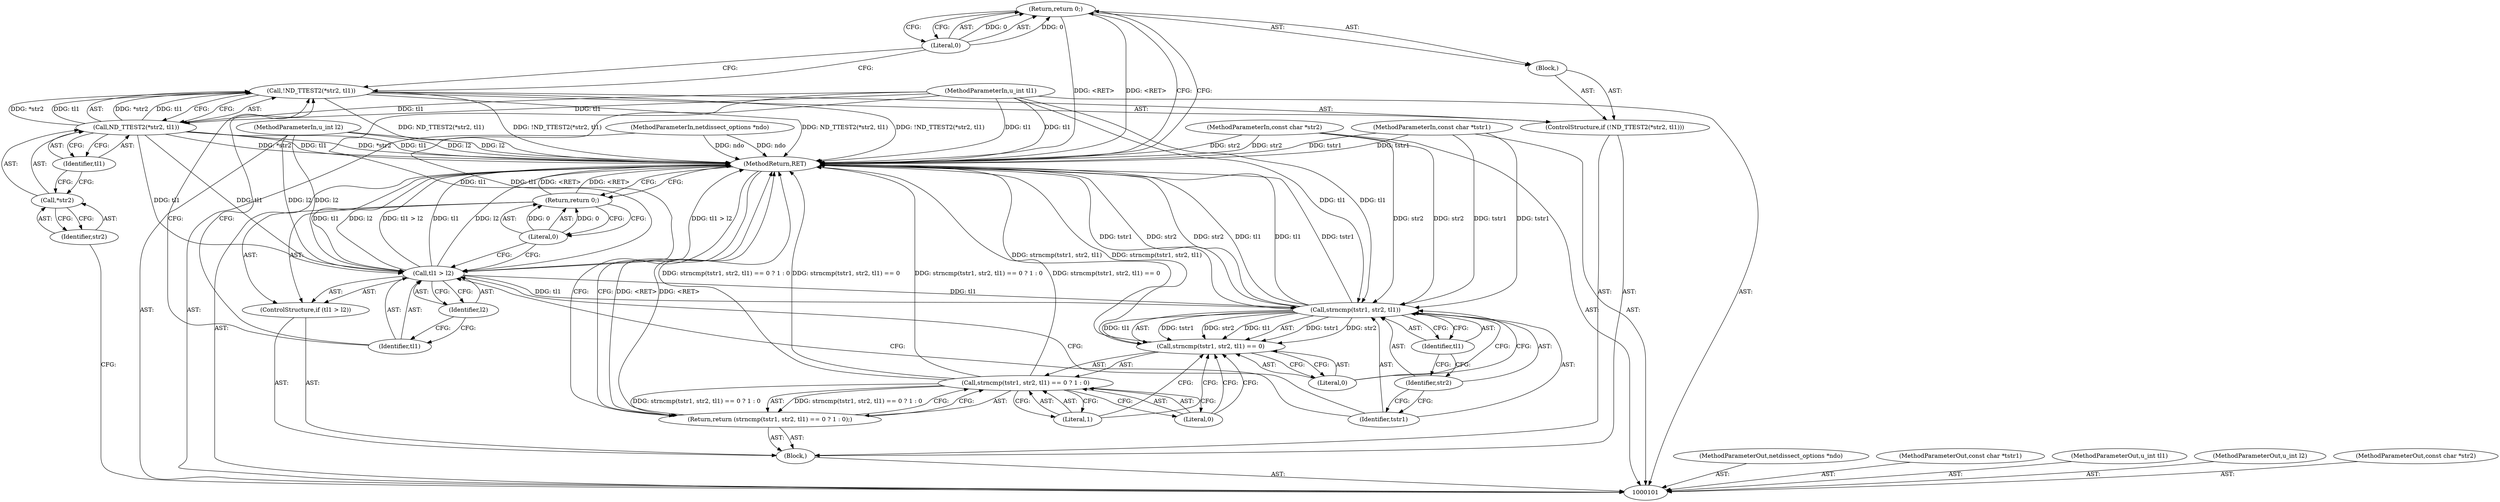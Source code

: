digraph "0_tcpdump_877b66b398518d9501513e0860c9f3a8acc70892_0" {
"1000115" [label="(Return,return 0;)"];
"1000116" [label="(Literal,0)"];
"1000120" [label="(Identifier,l2)"];
"1000117" [label="(ControlStructure,if (tl1 > l2))"];
"1000118" [label="(Call,tl1 > l2)"];
"1000119" [label="(Identifier,tl1)"];
"1000122" [label="(Literal,0)"];
"1000121" [label="(Return,return 0;)"];
"1000123" [label="(Return,return (strncmp(tstr1, str2, tl1) == 0 ? 1 : 0);)"];
"1000127" [label="(Identifier,tstr1)"];
"1000128" [label="(Identifier,str2)"];
"1000129" [label="(Identifier,tl1)"];
"1000130" [label="(Literal,0)"];
"1000131" [label="(Literal,1)"];
"1000132" [label="(Literal,0)"];
"1000124" [label="(Call,strncmp(tstr1, str2, tl1) == 0 ? 1 : 0)"];
"1000125" [label="(Call,strncmp(tstr1, str2, tl1) == 0)"];
"1000126" [label="(Call,strncmp(tstr1, str2, tl1))"];
"1000133" [label="(MethodReturn,RET)"];
"1000102" [label="(MethodParameterIn,netdissect_options *ndo)"];
"1000175" [label="(MethodParameterOut,netdissect_options *ndo)"];
"1000103" [label="(MethodParameterIn,const char *tstr1)"];
"1000176" [label="(MethodParameterOut,const char *tstr1)"];
"1000104" [label="(MethodParameterIn,u_int tl1)"];
"1000177" [label="(MethodParameterOut,u_int tl1)"];
"1000106" [label="(MethodParameterIn,u_int l2)"];
"1000179" [label="(MethodParameterOut,u_int l2)"];
"1000105" [label="(MethodParameterIn,const char *str2)"];
"1000178" [label="(MethodParameterOut,const char *str2)"];
"1000107" [label="(Block,)"];
"1000108" [label="(ControlStructure,if (!ND_TTEST2(*str2, tl1)))"];
"1000111" [label="(Call,*str2)"];
"1000112" [label="(Identifier,str2)"];
"1000113" [label="(Identifier,tl1)"];
"1000114" [label="(Block,)"];
"1000109" [label="(Call,!ND_TTEST2(*str2, tl1))"];
"1000110" [label="(Call,ND_TTEST2(*str2, tl1))"];
"1000115" -> "1000114"  [label="AST: "];
"1000115" -> "1000116"  [label="CFG: "];
"1000116" -> "1000115"  [label="AST: "];
"1000133" -> "1000115"  [label="CFG: "];
"1000115" -> "1000133"  [label="DDG: <RET>"];
"1000116" -> "1000115"  [label="DDG: 0"];
"1000116" -> "1000115"  [label="AST: "];
"1000116" -> "1000109"  [label="CFG: "];
"1000115" -> "1000116"  [label="CFG: "];
"1000116" -> "1000115"  [label="DDG: 0"];
"1000120" -> "1000118"  [label="AST: "];
"1000120" -> "1000119"  [label="CFG: "];
"1000118" -> "1000120"  [label="CFG: "];
"1000117" -> "1000107"  [label="AST: "];
"1000118" -> "1000117"  [label="AST: "];
"1000121" -> "1000117"  [label="AST: "];
"1000118" -> "1000117"  [label="AST: "];
"1000118" -> "1000120"  [label="CFG: "];
"1000119" -> "1000118"  [label="AST: "];
"1000120" -> "1000118"  [label="AST: "];
"1000122" -> "1000118"  [label="CFG: "];
"1000127" -> "1000118"  [label="CFG: "];
"1000118" -> "1000133"  [label="DDG: tl1 > l2"];
"1000118" -> "1000133"  [label="DDG: tl1"];
"1000118" -> "1000133"  [label="DDG: l2"];
"1000110" -> "1000118"  [label="DDG: tl1"];
"1000104" -> "1000118"  [label="DDG: tl1"];
"1000106" -> "1000118"  [label="DDG: l2"];
"1000118" -> "1000126"  [label="DDG: tl1"];
"1000119" -> "1000118"  [label="AST: "];
"1000119" -> "1000109"  [label="CFG: "];
"1000120" -> "1000119"  [label="CFG: "];
"1000122" -> "1000121"  [label="AST: "];
"1000122" -> "1000118"  [label="CFG: "];
"1000121" -> "1000122"  [label="CFG: "];
"1000122" -> "1000121"  [label="DDG: 0"];
"1000121" -> "1000117"  [label="AST: "];
"1000121" -> "1000122"  [label="CFG: "];
"1000122" -> "1000121"  [label="AST: "];
"1000133" -> "1000121"  [label="CFG: "];
"1000121" -> "1000133"  [label="DDG: <RET>"];
"1000122" -> "1000121"  [label="DDG: 0"];
"1000123" -> "1000107"  [label="AST: "];
"1000123" -> "1000124"  [label="CFG: "];
"1000124" -> "1000123"  [label="AST: "];
"1000133" -> "1000123"  [label="CFG: "];
"1000123" -> "1000133"  [label="DDG: <RET>"];
"1000124" -> "1000123"  [label="DDG: strncmp(tstr1, str2, tl1) == 0 ? 1 : 0"];
"1000127" -> "1000126"  [label="AST: "];
"1000127" -> "1000118"  [label="CFG: "];
"1000128" -> "1000127"  [label="CFG: "];
"1000128" -> "1000126"  [label="AST: "];
"1000128" -> "1000127"  [label="CFG: "];
"1000129" -> "1000128"  [label="CFG: "];
"1000129" -> "1000126"  [label="AST: "];
"1000129" -> "1000128"  [label="CFG: "];
"1000126" -> "1000129"  [label="CFG: "];
"1000130" -> "1000125"  [label="AST: "];
"1000130" -> "1000126"  [label="CFG: "];
"1000125" -> "1000130"  [label="CFG: "];
"1000131" -> "1000124"  [label="AST: "];
"1000131" -> "1000125"  [label="CFG: "];
"1000124" -> "1000131"  [label="CFG: "];
"1000132" -> "1000124"  [label="AST: "];
"1000132" -> "1000125"  [label="CFG: "];
"1000124" -> "1000132"  [label="CFG: "];
"1000124" -> "1000123"  [label="AST: "];
"1000124" -> "1000131"  [label="CFG: "];
"1000124" -> "1000132"  [label="CFG: "];
"1000125" -> "1000124"  [label="AST: "];
"1000131" -> "1000124"  [label="AST: "];
"1000132" -> "1000124"  [label="AST: "];
"1000123" -> "1000124"  [label="CFG: "];
"1000124" -> "1000133"  [label="DDG: strncmp(tstr1, str2, tl1) == 0"];
"1000124" -> "1000133"  [label="DDG: strncmp(tstr1, str2, tl1) == 0 ? 1 : 0"];
"1000124" -> "1000123"  [label="DDG: strncmp(tstr1, str2, tl1) == 0 ? 1 : 0"];
"1000125" -> "1000124"  [label="AST: "];
"1000125" -> "1000130"  [label="CFG: "];
"1000126" -> "1000125"  [label="AST: "];
"1000130" -> "1000125"  [label="AST: "];
"1000131" -> "1000125"  [label="CFG: "];
"1000132" -> "1000125"  [label="CFG: "];
"1000125" -> "1000133"  [label="DDG: strncmp(tstr1, str2, tl1)"];
"1000126" -> "1000125"  [label="DDG: tstr1"];
"1000126" -> "1000125"  [label="DDG: str2"];
"1000126" -> "1000125"  [label="DDG: tl1"];
"1000126" -> "1000125"  [label="AST: "];
"1000126" -> "1000129"  [label="CFG: "];
"1000127" -> "1000126"  [label="AST: "];
"1000128" -> "1000126"  [label="AST: "];
"1000129" -> "1000126"  [label="AST: "];
"1000130" -> "1000126"  [label="CFG: "];
"1000126" -> "1000133"  [label="DDG: tstr1"];
"1000126" -> "1000133"  [label="DDG: str2"];
"1000126" -> "1000133"  [label="DDG: tl1"];
"1000126" -> "1000125"  [label="DDG: tstr1"];
"1000126" -> "1000125"  [label="DDG: str2"];
"1000126" -> "1000125"  [label="DDG: tl1"];
"1000103" -> "1000126"  [label="DDG: tstr1"];
"1000105" -> "1000126"  [label="DDG: str2"];
"1000118" -> "1000126"  [label="DDG: tl1"];
"1000104" -> "1000126"  [label="DDG: tl1"];
"1000133" -> "1000101"  [label="AST: "];
"1000133" -> "1000115"  [label="CFG: "];
"1000133" -> "1000121"  [label="CFG: "];
"1000133" -> "1000123"  [label="CFG: "];
"1000121" -> "1000133"  [label="DDG: <RET>"];
"1000125" -> "1000133"  [label="DDG: strncmp(tstr1, str2, tl1)"];
"1000124" -> "1000133"  [label="DDG: strncmp(tstr1, str2, tl1) == 0"];
"1000124" -> "1000133"  [label="DDG: strncmp(tstr1, str2, tl1) == 0 ? 1 : 0"];
"1000104" -> "1000133"  [label="DDG: tl1"];
"1000105" -> "1000133"  [label="DDG: str2"];
"1000126" -> "1000133"  [label="DDG: tstr1"];
"1000126" -> "1000133"  [label="DDG: str2"];
"1000126" -> "1000133"  [label="DDG: tl1"];
"1000118" -> "1000133"  [label="DDG: tl1 > l2"];
"1000118" -> "1000133"  [label="DDG: tl1"];
"1000118" -> "1000133"  [label="DDG: l2"];
"1000102" -> "1000133"  [label="DDG: ndo"];
"1000110" -> "1000133"  [label="DDG: *str2"];
"1000110" -> "1000133"  [label="DDG: tl1"];
"1000103" -> "1000133"  [label="DDG: tstr1"];
"1000109" -> "1000133"  [label="DDG: ND_TTEST2(*str2, tl1)"];
"1000109" -> "1000133"  [label="DDG: !ND_TTEST2(*str2, tl1)"];
"1000106" -> "1000133"  [label="DDG: l2"];
"1000115" -> "1000133"  [label="DDG: <RET>"];
"1000123" -> "1000133"  [label="DDG: <RET>"];
"1000102" -> "1000101"  [label="AST: "];
"1000102" -> "1000133"  [label="DDG: ndo"];
"1000175" -> "1000101"  [label="AST: "];
"1000103" -> "1000101"  [label="AST: "];
"1000103" -> "1000133"  [label="DDG: tstr1"];
"1000103" -> "1000126"  [label="DDG: tstr1"];
"1000176" -> "1000101"  [label="AST: "];
"1000104" -> "1000101"  [label="AST: "];
"1000104" -> "1000133"  [label="DDG: tl1"];
"1000104" -> "1000110"  [label="DDG: tl1"];
"1000104" -> "1000118"  [label="DDG: tl1"];
"1000104" -> "1000126"  [label="DDG: tl1"];
"1000177" -> "1000101"  [label="AST: "];
"1000106" -> "1000101"  [label="AST: "];
"1000106" -> "1000133"  [label="DDG: l2"];
"1000106" -> "1000118"  [label="DDG: l2"];
"1000179" -> "1000101"  [label="AST: "];
"1000105" -> "1000101"  [label="AST: "];
"1000105" -> "1000133"  [label="DDG: str2"];
"1000105" -> "1000126"  [label="DDG: str2"];
"1000178" -> "1000101"  [label="AST: "];
"1000107" -> "1000101"  [label="AST: "];
"1000108" -> "1000107"  [label="AST: "];
"1000117" -> "1000107"  [label="AST: "];
"1000123" -> "1000107"  [label="AST: "];
"1000108" -> "1000107"  [label="AST: "];
"1000109" -> "1000108"  [label="AST: "];
"1000114" -> "1000108"  [label="AST: "];
"1000111" -> "1000110"  [label="AST: "];
"1000111" -> "1000112"  [label="CFG: "];
"1000112" -> "1000111"  [label="AST: "];
"1000113" -> "1000111"  [label="CFG: "];
"1000112" -> "1000111"  [label="AST: "];
"1000112" -> "1000101"  [label="CFG: "];
"1000111" -> "1000112"  [label="CFG: "];
"1000113" -> "1000110"  [label="AST: "];
"1000113" -> "1000111"  [label="CFG: "];
"1000110" -> "1000113"  [label="CFG: "];
"1000114" -> "1000108"  [label="AST: "];
"1000115" -> "1000114"  [label="AST: "];
"1000109" -> "1000108"  [label="AST: "];
"1000109" -> "1000110"  [label="CFG: "];
"1000110" -> "1000109"  [label="AST: "];
"1000116" -> "1000109"  [label="CFG: "];
"1000119" -> "1000109"  [label="CFG: "];
"1000109" -> "1000133"  [label="DDG: ND_TTEST2(*str2, tl1)"];
"1000109" -> "1000133"  [label="DDG: !ND_TTEST2(*str2, tl1)"];
"1000110" -> "1000109"  [label="DDG: *str2"];
"1000110" -> "1000109"  [label="DDG: tl1"];
"1000110" -> "1000109"  [label="AST: "];
"1000110" -> "1000113"  [label="CFG: "];
"1000111" -> "1000110"  [label="AST: "];
"1000113" -> "1000110"  [label="AST: "];
"1000109" -> "1000110"  [label="CFG: "];
"1000110" -> "1000133"  [label="DDG: *str2"];
"1000110" -> "1000133"  [label="DDG: tl1"];
"1000110" -> "1000109"  [label="DDG: *str2"];
"1000110" -> "1000109"  [label="DDG: tl1"];
"1000104" -> "1000110"  [label="DDG: tl1"];
"1000110" -> "1000118"  [label="DDG: tl1"];
}
